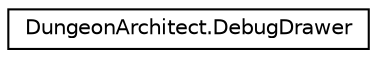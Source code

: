 digraph "Graphical Class Hierarchy"
{
  edge [fontname="Helvetica",fontsize="10",labelfontname="Helvetica",labelfontsize="10"];
  node [fontname="Helvetica",fontsize="10",shape=record];
  rankdir="LR";
  Node1 [label="DungeonArchitect.DebugDrawer",height=0.2,width=0.4,color="black", fillcolor="white", style="filled",URL="$class_dungeon_architect_1_1_debug_drawer.html",tooltip="Helper functions to draw debug information of the dungeon layout in the scene view ..."];
}
